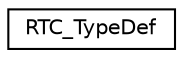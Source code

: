 digraph "Graphical Class Hierarchy"
{
 // LATEX_PDF_SIZE
  edge [fontname="Helvetica",fontsize="10",labelfontname="Helvetica",labelfontsize="10"];
  node [fontname="Helvetica",fontsize="10",shape=record];
  rankdir="LR";
  Node0 [label="RTC_TypeDef",height=0.2,width=0.4,color="black", fillcolor="white", style="filled",URL="$structRTC__TypeDef.html",tooltip=" "];
}
